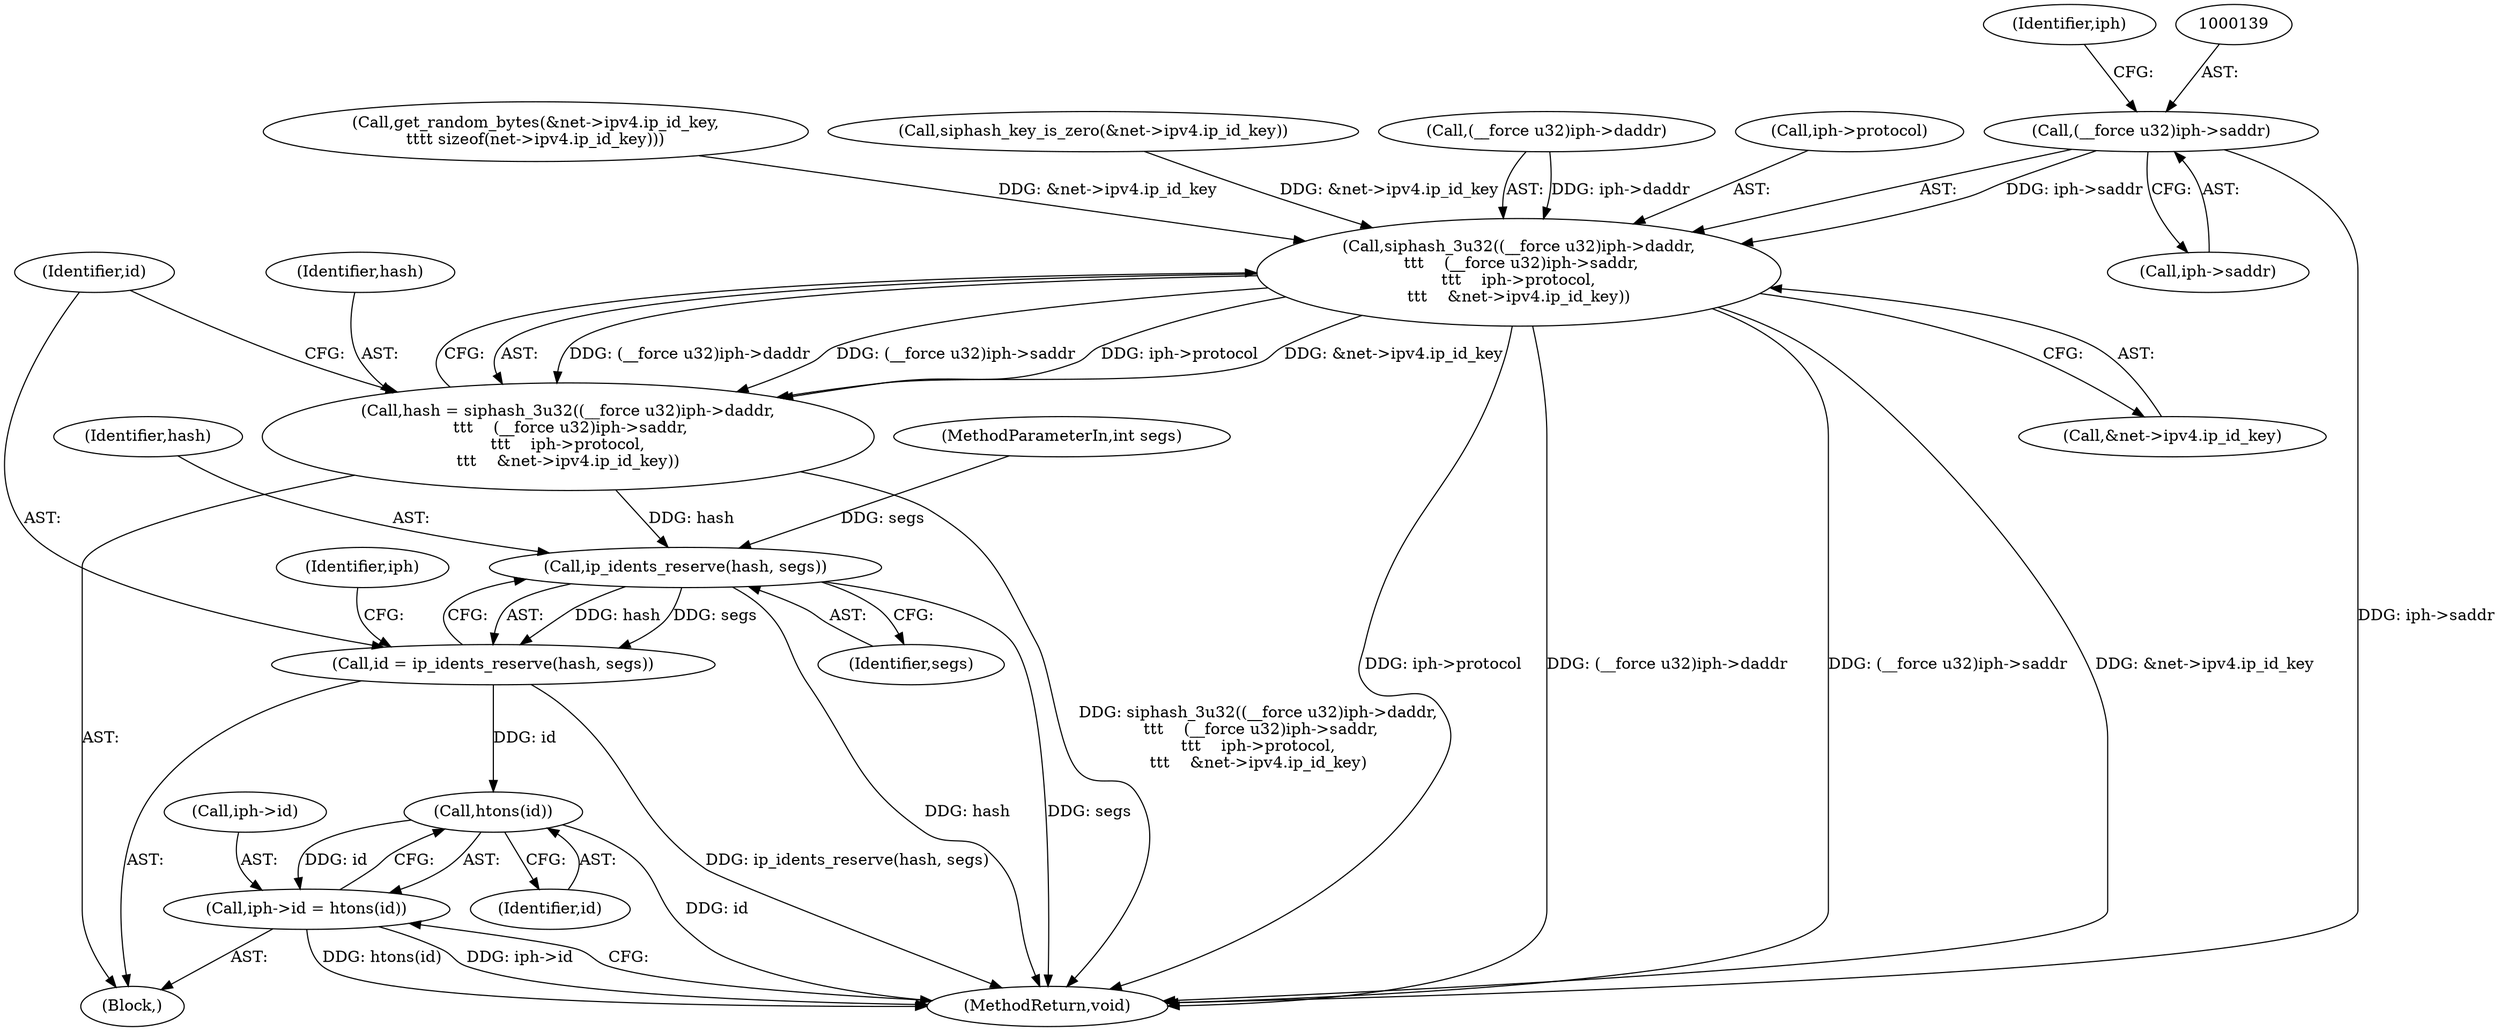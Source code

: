 digraph "0_linux_df453700e8d81b1bdafdf684365ee2b9431fb702@pointer" {
"1000138" [label="(Call,(__force u32)iph->saddr)"];
"1000132" [label="(Call,siphash_3u32((__force u32)iph->daddr,\n \t\t\t    (__force u32)iph->saddr,\n\t\t\t    iph->protocol,\n\t\t\t    &net->ipv4.ip_id_key))"];
"1000130" [label="(Call,hash = siphash_3u32((__force u32)iph->daddr,\n \t\t\t    (__force u32)iph->saddr,\n\t\t\t    iph->protocol,\n\t\t\t    &net->ipv4.ip_id_key))"];
"1000154" [label="(Call,ip_idents_reserve(hash, segs))"];
"1000152" [label="(Call,id = ip_idents_reserve(hash, segs))"];
"1000161" [label="(Call,htons(id))"];
"1000157" [label="(Call,iph->id = htons(id))"];
"1000143" [label="(Call,iph->protocol)"];
"1000130" [label="(Call,hash = siphash_3u32((__force u32)iph->daddr,\n \t\t\t    (__force u32)iph->saddr,\n\t\t\t    iph->protocol,\n\t\t\t    &net->ipv4.ip_id_key))"];
"1000155" [label="(Identifier,hash)"];
"1000157" [label="(Call,iph->id = htons(id))"];
"1000104" [label="(MethodParameterIn,int segs)"];
"1000117" [label="(Call,get_random_bytes(&net->ipv4.ip_id_key,\n\t\t\t\t sizeof(net->ipv4.ip_id_key)))"];
"1000140" [label="(Call,iph->saddr)"];
"1000110" [label="(Call,siphash_key_is_zero(&net->ipv4.ip_id_key))"];
"1000161" [label="(Call,htons(id))"];
"1000156" [label="(Identifier,segs)"];
"1000138" [label="(Call,(__force u32)iph->saddr)"];
"1000146" [label="(Call,&net->ipv4.ip_id_key)"];
"1000153" [label="(Identifier,id)"];
"1000133" [label="(Call,(__force u32)iph->daddr)"];
"1000131" [label="(Identifier,hash)"];
"1000159" [label="(Identifier,iph)"];
"1000162" [label="(Identifier,id)"];
"1000163" [label="(MethodReturn,void)"];
"1000154" [label="(Call,ip_idents_reserve(hash, segs))"];
"1000132" [label="(Call,siphash_3u32((__force u32)iph->daddr,\n \t\t\t    (__force u32)iph->saddr,\n\t\t\t    iph->protocol,\n\t\t\t    &net->ipv4.ip_id_key))"];
"1000152" [label="(Call,id = ip_idents_reserve(hash, segs))"];
"1000105" [label="(Block,)"];
"1000158" [label="(Call,iph->id)"];
"1000144" [label="(Identifier,iph)"];
"1000138" -> "1000132"  [label="AST: "];
"1000138" -> "1000140"  [label="CFG: "];
"1000139" -> "1000138"  [label="AST: "];
"1000140" -> "1000138"  [label="AST: "];
"1000144" -> "1000138"  [label="CFG: "];
"1000138" -> "1000163"  [label="DDG: iph->saddr"];
"1000138" -> "1000132"  [label="DDG: iph->saddr"];
"1000132" -> "1000130"  [label="AST: "];
"1000132" -> "1000146"  [label="CFG: "];
"1000133" -> "1000132"  [label="AST: "];
"1000143" -> "1000132"  [label="AST: "];
"1000146" -> "1000132"  [label="AST: "];
"1000130" -> "1000132"  [label="CFG: "];
"1000132" -> "1000163"  [label="DDG: iph->protocol"];
"1000132" -> "1000163"  [label="DDG: (__force u32)iph->daddr"];
"1000132" -> "1000163"  [label="DDG: (__force u32)iph->saddr"];
"1000132" -> "1000163"  [label="DDG: &net->ipv4.ip_id_key"];
"1000132" -> "1000130"  [label="DDG: (__force u32)iph->daddr"];
"1000132" -> "1000130"  [label="DDG: (__force u32)iph->saddr"];
"1000132" -> "1000130"  [label="DDG: iph->protocol"];
"1000132" -> "1000130"  [label="DDG: &net->ipv4.ip_id_key"];
"1000133" -> "1000132"  [label="DDG: iph->daddr"];
"1000117" -> "1000132"  [label="DDG: &net->ipv4.ip_id_key"];
"1000110" -> "1000132"  [label="DDG: &net->ipv4.ip_id_key"];
"1000130" -> "1000105"  [label="AST: "];
"1000131" -> "1000130"  [label="AST: "];
"1000153" -> "1000130"  [label="CFG: "];
"1000130" -> "1000163"  [label="DDG: siphash_3u32((__force u32)iph->daddr,\n \t\t\t    (__force u32)iph->saddr,\n\t\t\t    iph->protocol,\n\t\t\t    &net->ipv4.ip_id_key)"];
"1000130" -> "1000154"  [label="DDG: hash"];
"1000154" -> "1000152"  [label="AST: "];
"1000154" -> "1000156"  [label="CFG: "];
"1000155" -> "1000154"  [label="AST: "];
"1000156" -> "1000154"  [label="AST: "];
"1000152" -> "1000154"  [label="CFG: "];
"1000154" -> "1000163"  [label="DDG: hash"];
"1000154" -> "1000163"  [label="DDG: segs"];
"1000154" -> "1000152"  [label="DDG: hash"];
"1000154" -> "1000152"  [label="DDG: segs"];
"1000104" -> "1000154"  [label="DDG: segs"];
"1000152" -> "1000105"  [label="AST: "];
"1000153" -> "1000152"  [label="AST: "];
"1000159" -> "1000152"  [label="CFG: "];
"1000152" -> "1000163"  [label="DDG: ip_idents_reserve(hash, segs)"];
"1000152" -> "1000161"  [label="DDG: id"];
"1000161" -> "1000157"  [label="AST: "];
"1000161" -> "1000162"  [label="CFG: "];
"1000162" -> "1000161"  [label="AST: "];
"1000157" -> "1000161"  [label="CFG: "];
"1000161" -> "1000163"  [label="DDG: id"];
"1000161" -> "1000157"  [label="DDG: id"];
"1000157" -> "1000105"  [label="AST: "];
"1000158" -> "1000157"  [label="AST: "];
"1000163" -> "1000157"  [label="CFG: "];
"1000157" -> "1000163"  [label="DDG: htons(id)"];
"1000157" -> "1000163"  [label="DDG: iph->id"];
}
